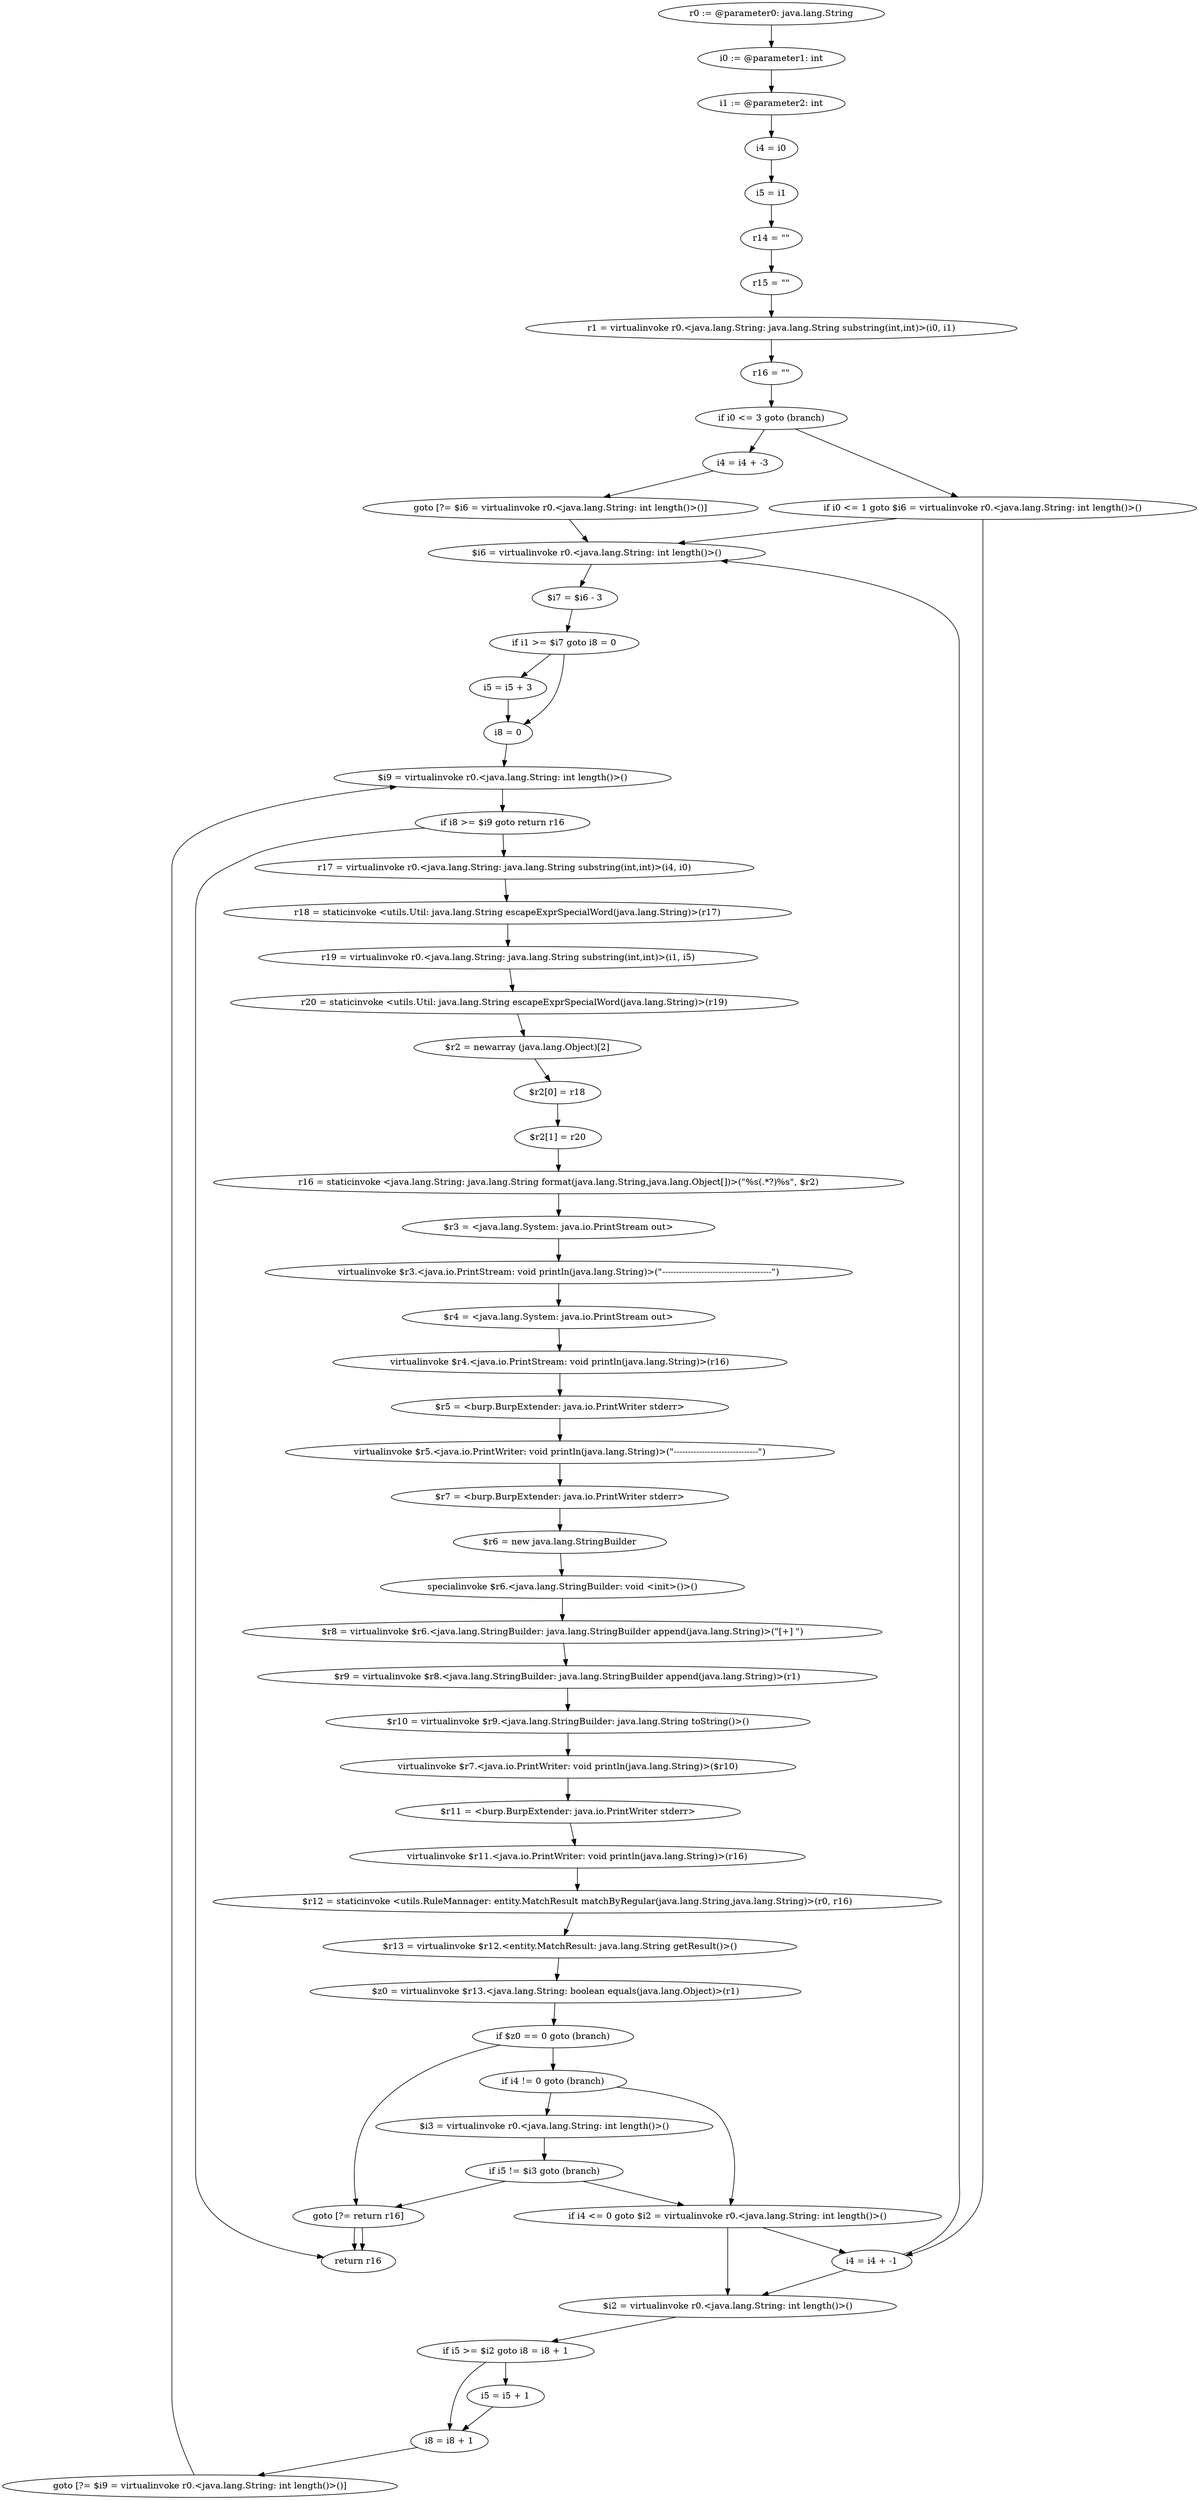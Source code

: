 digraph "unitGraph" {
    "r0 := @parameter0: java.lang.String"
    "i0 := @parameter1: int"
    "i1 := @parameter2: int"
    "i4 = i0"
    "i5 = i1"
    "r14 = \"\""
    "r15 = \"\""
    "r1 = virtualinvoke r0.<java.lang.String: java.lang.String substring(int,int)>(i0, i1)"
    "r16 = \"\""
    "if i0 <= 3 goto (branch)"
    "i4 = i4 + -3"
    "goto [?= $i6 = virtualinvoke r0.<java.lang.String: int length()>()]"
    "if i0 <= 1 goto $i6 = virtualinvoke r0.<java.lang.String: int length()>()"
    "i4 = i4 + -1"
    "$i6 = virtualinvoke r0.<java.lang.String: int length()>()"
    "$i7 = $i6 - 3"
    "if i1 >= $i7 goto i8 = 0"
    "i5 = i5 + 3"
    "i8 = 0"
    "$i9 = virtualinvoke r0.<java.lang.String: int length()>()"
    "if i8 >= $i9 goto return r16"
    "r17 = virtualinvoke r0.<java.lang.String: java.lang.String substring(int,int)>(i4, i0)"
    "r18 = staticinvoke <utils.Util: java.lang.String escapeExprSpecialWord(java.lang.String)>(r17)"
    "r19 = virtualinvoke r0.<java.lang.String: java.lang.String substring(int,int)>(i1, i5)"
    "r20 = staticinvoke <utils.Util: java.lang.String escapeExprSpecialWord(java.lang.String)>(r19)"
    "$r2 = newarray (java.lang.Object)[2]"
    "$r2[0] = r18"
    "$r2[1] = r20"
    "r16 = staticinvoke <java.lang.String: java.lang.String format(java.lang.String,java.lang.Object[])>(\"%s(.*?)%s\", $r2)"
    "$r3 = <java.lang.System: java.io.PrintStream out>"
    "virtualinvoke $r3.<java.io.PrintStream: void println(java.lang.String)>(\"---------------------------------------\")"
    "$r4 = <java.lang.System: java.io.PrintStream out>"
    "virtualinvoke $r4.<java.io.PrintStream: void println(java.lang.String)>(r16)"
    "$r5 = <burp.BurpExtender: java.io.PrintWriter stderr>"
    "virtualinvoke $r5.<java.io.PrintWriter: void println(java.lang.String)>(\"------------------------------\")"
    "$r7 = <burp.BurpExtender: java.io.PrintWriter stderr>"
    "$r6 = new java.lang.StringBuilder"
    "specialinvoke $r6.<java.lang.StringBuilder: void <init>()>()"
    "$r8 = virtualinvoke $r6.<java.lang.StringBuilder: java.lang.StringBuilder append(java.lang.String)>(\"[+] \")"
    "$r9 = virtualinvoke $r8.<java.lang.StringBuilder: java.lang.StringBuilder append(java.lang.String)>(r1)"
    "$r10 = virtualinvoke $r9.<java.lang.StringBuilder: java.lang.String toString()>()"
    "virtualinvoke $r7.<java.io.PrintWriter: void println(java.lang.String)>($r10)"
    "$r11 = <burp.BurpExtender: java.io.PrintWriter stderr>"
    "virtualinvoke $r11.<java.io.PrintWriter: void println(java.lang.String)>(r16)"
    "$r12 = staticinvoke <utils.RuleMannager: entity.MatchResult matchByRegular(java.lang.String,java.lang.String)>(r0, r16)"
    "$r13 = virtualinvoke $r12.<entity.MatchResult: java.lang.String getResult()>()"
    "$z0 = virtualinvoke $r13.<java.lang.String: boolean equals(java.lang.Object)>(r1)"
    "if $z0 == 0 goto (branch)"
    "goto [?= return r16]"
    "if i4 != 0 goto (branch)"
    "$i3 = virtualinvoke r0.<java.lang.String: int length()>()"
    "if i5 != $i3 goto (branch)"
    "if i4 <= 0 goto $i2 = virtualinvoke r0.<java.lang.String: int length()>()"
    "$i2 = virtualinvoke r0.<java.lang.String: int length()>()"
    "if i5 >= $i2 goto i8 = i8 + 1"
    "i5 = i5 + 1"
    "i8 = i8 + 1"
    "goto [?= $i9 = virtualinvoke r0.<java.lang.String: int length()>()]"
    "return r16"
    "r0 := @parameter0: java.lang.String"->"i0 := @parameter1: int";
    "i0 := @parameter1: int"->"i1 := @parameter2: int";
    "i1 := @parameter2: int"->"i4 = i0";
    "i4 = i0"->"i5 = i1";
    "i5 = i1"->"r14 = \"\"";
    "r14 = \"\""->"r15 = \"\"";
    "r15 = \"\""->"r1 = virtualinvoke r0.<java.lang.String: java.lang.String substring(int,int)>(i0, i1)";
    "r1 = virtualinvoke r0.<java.lang.String: java.lang.String substring(int,int)>(i0, i1)"->"r16 = \"\"";
    "r16 = \"\""->"if i0 <= 3 goto (branch)";
    "if i0 <= 3 goto (branch)"->"i4 = i4 + -3";
    "if i0 <= 3 goto (branch)"->"if i0 <= 1 goto $i6 = virtualinvoke r0.<java.lang.String: int length()>()";
    "i4 = i4 + -3"->"goto [?= $i6 = virtualinvoke r0.<java.lang.String: int length()>()]";
    "goto [?= $i6 = virtualinvoke r0.<java.lang.String: int length()>()]"->"$i6 = virtualinvoke r0.<java.lang.String: int length()>()";
    "if i0 <= 1 goto $i6 = virtualinvoke r0.<java.lang.String: int length()>()"->"i4 = i4 + -1";
    "if i0 <= 1 goto $i6 = virtualinvoke r0.<java.lang.String: int length()>()"->"$i6 = virtualinvoke r0.<java.lang.String: int length()>()";
    "i4 = i4 + -1"->"$i6 = virtualinvoke r0.<java.lang.String: int length()>()";
    "$i6 = virtualinvoke r0.<java.lang.String: int length()>()"->"$i7 = $i6 - 3";
    "$i7 = $i6 - 3"->"if i1 >= $i7 goto i8 = 0";
    "if i1 >= $i7 goto i8 = 0"->"i5 = i5 + 3";
    "if i1 >= $i7 goto i8 = 0"->"i8 = 0";
    "i5 = i5 + 3"->"i8 = 0";
    "i8 = 0"->"$i9 = virtualinvoke r0.<java.lang.String: int length()>()";
    "$i9 = virtualinvoke r0.<java.lang.String: int length()>()"->"if i8 >= $i9 goto return r16";
    "if i8 >= $i9 goto return r16"->"r17 = virtualinvoke r0.<java.lang.String: java.lang.String substring(int,int)>(i4, i0)";
    "if i8 >= $i9 goto return r16"->"return r16";
    "r17 = virtualinvoke r0.<java.lang.String: java.lang.String substring(int,int)>(i4, i0)"->"r18 = staticinvoke <utils.Util: java.lang.String escapeExprSpecialWord(java.lang.String)>(r17)";
    "r18 = staticinvoke <utils.Util: java.lang.String escapeExprSpecialWord(java.lang.String)>(r17)"->"r19 = virtualinvoke r0.<java.lang.String: java.lang.String substring(int,int)>(i1, i5)";
    "r19 = virtualinvoke r0.<java.lang.String: java.lang.String substring(int,int)>(i1, i5)"->"r20 = staticinvoke <utils.Util: java.lang.String escapeExprSpecialWord(java.lang.String)>(r19)";
    "r20 = staticinvoke <utils.Util: java.lang.String escapeExprSpecialWord(java.lang.String)>(r19)"->"$r2 = newarray (java.lang.Object)[2]";
    "$r2 = newarray (java.lang.Object)[2]"->"$r2[0] = r18";
    "$r2[0] = r18"->"$r2[1] = r20";
    "$r2[1] = r20"->"r16 = staticinvoke <java.lang.String: java.lang.String format(java.lang.String,java.lang.Object[])>(\"%s(.*?)%s\", $r2)";
    "r16 = staticinvoke <java.lang.String: java.lang.String format(java.lang.String,java.lang.Object[])>(\"%s(.*?)%s\", $r2)"->"$r3 = <java.lang.System: java.io.PrintStream out>";
    "$r3 = <java.lang.System: java.io.PrintStream out>"->"virtualinvoke $r3.<java.io.PrintStream: void println(java.lang.String)>(\"---------------------------------------\")";
    "virtualinvoke $r3.<java.io.PrintStream: void println(java.lang.String)>(\"---------------------------------------\")"->"$r4 = <java.lang.System: java.io.PrintStream out>";
    "$r4 = <java.lang.System: java.io.PrintStream out>"->"virtualinvoke $r4.<java.io.PrintStream: void println(java.lang.String)>(r16)";
    "virtualinvoke $r4.<java.io.PrintStream: void println(java.lang.String)>(r16)"->"$r5 = <burp.BurpExtender: java.io.PrintWriter stderr>";
    "$r5 = <burp.BurpExtender: java.io.PrintWriter stderr>"->"virtualinvoke $r5.<java.io.PrintWriter: void println(java.lang.String)>(\"------------------------------\")";
    "virtualinvoke $r5.<java.io.PrintWriter: void println(java.lang.String)>(\"------------------------------\")"->"$r7 = <burp.BurpExtender: java.io.PrintWriter stderr>";
    "$r7 = <burp.BurpExtender: java.io.PrintWriter stderr>"->"$r6 = new java.lang.StringBuilder";
    "$r6 = new java.lang.StringBuilder"->"specialinvoke $r6.<java.lang.StringBuilder: void <init>()>()";
    "specialinvoke $r6.<java.lang.StringBuilder: void <init>()>()"->"$r8 = virtualinvoke $r6.<java.lang.StringBuilder: java.lang.StringBuilder append(java.lang.String)>(\"[+] \")";
    "$r8 = virtualinvoke $r6.<java.lang.StringBuilder: java.lang.StringBuilder append(java.lang.String)>(\"[+] \")"->"$r9 = virtualinvoke $r8.<java.lang.StringBuilder: java.lang.StringBuilder append(java.lang.String)>(r1)";
    "$r9 = virtualinvoke $r8.<java.lang.StringBuilder: java.lang.StringBuilder append(java.lang.String)>(r1)"->"$r10 = virtualinvoke $r9.<java.lang.StringBuilder: java.lang.String toString()>()";
    "$r10 = virtualinvoke $r9.<java.lang.StringBuilder: java.lang.String toString()>()"->"virtualinvoke $r7.<java.io.PrintWriter: void println(java.lang.String)>($r10)";
    "virtualinvoke $r7.<java.io.PrintWriter: void println(java.lang.String)>($r10)"->"$r11 = <burp.BurpExtender: java.io.PrintWriter stderr>";
    "$r11 = <burp.BurpExtender: java.io.PrintWriter stderr>"->"virtualinvoke $r11.<java.io.PrintWriter: void println(java.lang.String)>(r16)";
    "virtualinvoke $r11.<java.io.PrintWriter: void println(java.lang.String)>(r16)"->"$r12 = staticinvoke <utils.RuleMannager: entity.MatchResult matchByRegular(java.lang.String,java.lang.String)>(r0, r16)";
    "$r12 = staticinvoke <utils.RuleMannager: entity.MatchResult matchByRegular(java.lang.String,java.lang.String)>(r0, r16)"->"$r13 = virtualinvoke $r12.<entity.MatchResult: java.lang.String getResult()>()";
    "$r13 = virtualinvoke $r12.<entity.MatchResult: java.lang.String getResult()>()"->"$z0 = virtualinvoke $r13.<java.lang.String: boolean equals(java.lang.Object)>(r1)";
    "$z0 = virtualinvoke $r13.<java.lang.String: boolean equals(java.lang.Object)>(r1)"->"if $z0 == 0 goto (branch)";
    "if $z0 == 0 goto (branch)"->"goto [?= return r16]";
    "if $z0 == 0 goto (branch)"->"if i4 != 0 goto (branch)";
    "goto [?= return r16]"->"return r16";
    "if i4 != 0 goto (branch)"->"$i3 = virtualinvoke r0.<java.lang.String: int length()>()";
    "if i4 != 0 goto (branch)"->"if i4 <= 0 goto $i2 = virtualinvoke r0.<java.lang.String: int length()>()";
    "$i3 = virtualinvoke r0.<java.lang.String: int length()>()"->"if i5 != $i3 goto (branch)";
    "if i5 != $i3 goto (branch)"->"goto [?= return r16]";
    "if i5 != $i3 goto (branch)"->"if i4 <= 0 goto $i2 = virtualinvoke r0.<java.lang.String: int length()>()";
    "goto [?= return r16]"->"return r16";
    "if i4 <= 0 goto $i2 = virtualinvoke r0.<java.lang.String: int length()>()"->"i4 = i4 + -1";
    "if i4 <= 0 goto $i2 = virtualinvoke r0.<java.lang.String: int length()>()"->"$i2 = virtualinvoke r0.<java.lang.String: int length()>()";
    "i4 = i4 + -1"->"$i2 = virtualinvoke r0.<java.lang.String: int length()>()";
    "$i2 = virtualinvoke r0.<java.lang.String: int length()>()"->"if i5 >= $i2 goto i8 = i8 + 1";
    "if i5 >= $i2 goto i8 = i8 + 1"->"i5 = i5 + 1";
    "if i5 >= $i2 goto i8 = i8 + 1"->"i8 = i8 + 1";
    "i5 = i5 + 1"->"i8 = i8 + 1";
    "i8 = i8 + 1"->"goto [?= $i9 = virtualinvoke r0.<java.lang.String: int length()>()]";
    "goto [?= $i9 = virtualinvoke r0.<java.lang.String: int length()>()]"->"$i9 = virtualinvoke r0.<java.lang.String: int length()>()";
}
